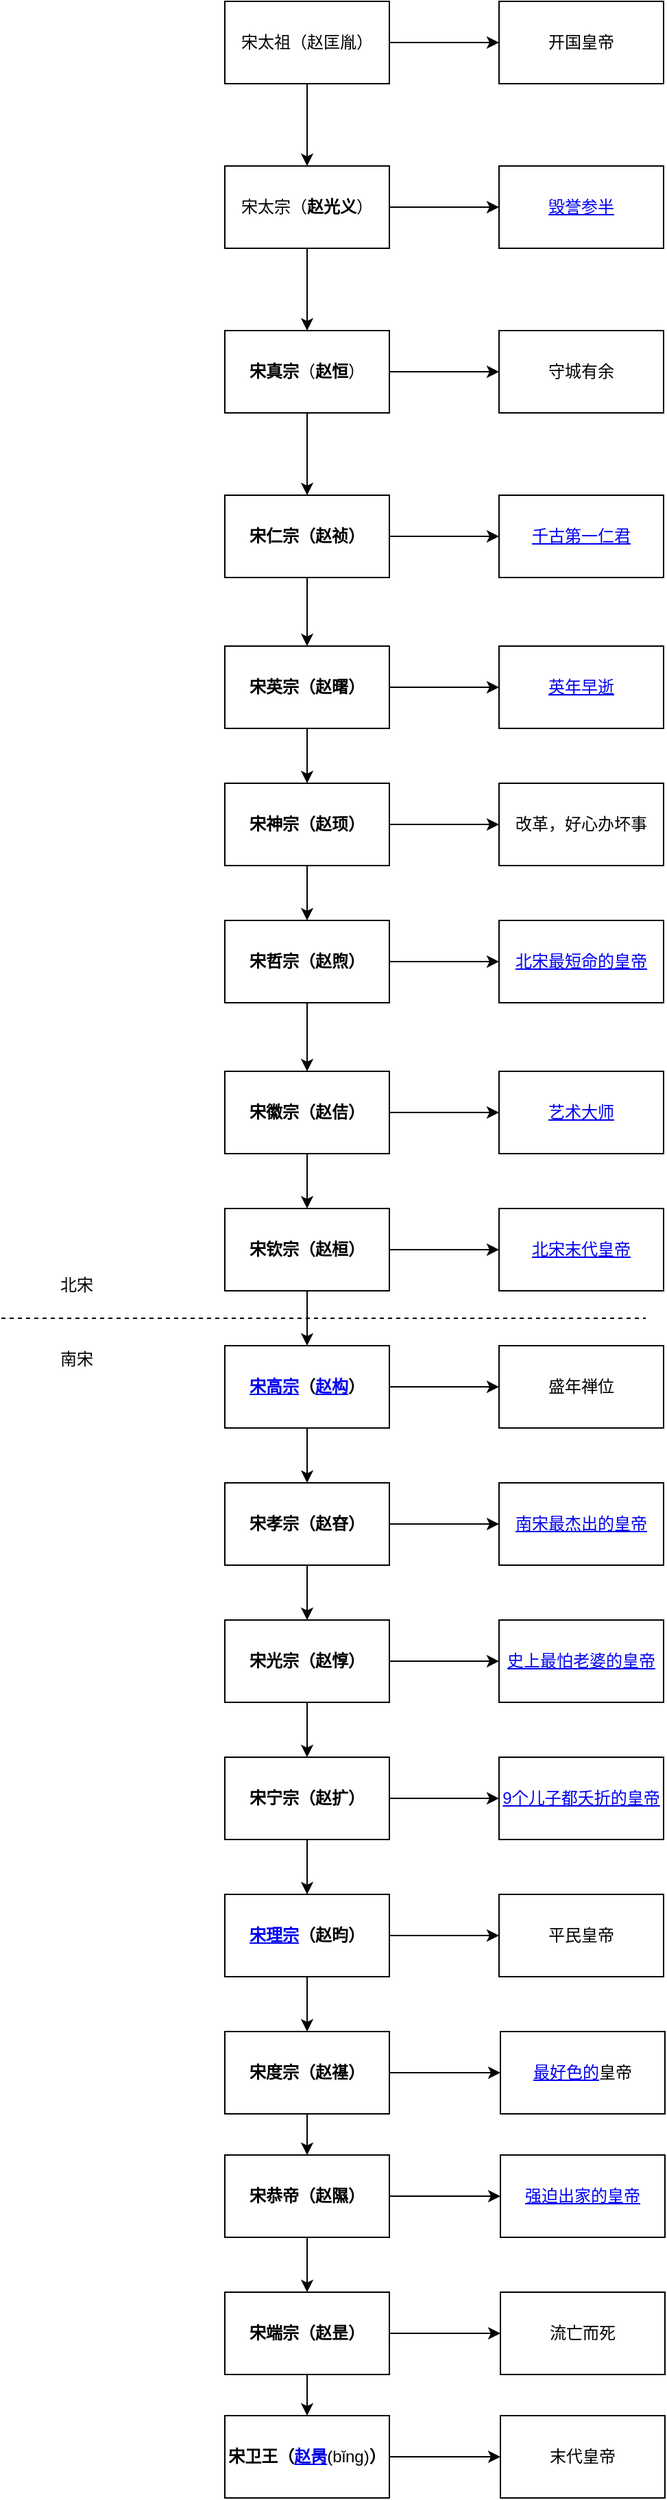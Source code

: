 <mxfile version="10.8.0" type="github"><diagram id="J5QGF0qz-tkY7pqVHubb" name="第 1 页"><mxGraphModel dx="918" dy="616" grid="1" gridSize="10" guides="1" tooltips="1" connect="1" arrows="1" fold="1" page="1" pageScale="1" pageWidth="827" pageHeight="1169" math="0" shadow="0"><root><mxCell id="0"/><mxCell id="1" parent="0"/><mxCell id="u5Y4CaqyqIE-QZmSRjr7-57" value="" style="edgeStyle=orthogonalEdgeStyle;rounded=0;orthogonalLoop=1;jettySize=auto;html=1;" edge="1" parent="1" source="u5Y4CaqyqIE-QZmSRjr7-1" target="u5Y4CaqyqIE-QZmSRjr7-56"><mxGeometry relative="1" as="geometry"/></mxCell><mxCell id="u5Y4CaqyqIE-QZmSRjr7-58" style="edgeStyle=orthogonalEdgeStyle;rounded=0;orthogonalLoop=1;jettySize=auto;html=1;entryX=0.5;entryY=0;entryDx=0;entryDy=0;" edge="1" parent="1" source="u5Y4CaqyqIE-QZmSRjr7-1" target="u5Y4CaqyqIE-QZmSRjr7-2"><mxGeometry relative="1" as="geometry"/></mxCell><mxCell id="u5Y4CaqyqIE-QZmSRjr7-1" value="宋太祖（赵匡胤）" style="rounded=0;whiteSpace=wrap;html=1;" vertex="1" parent="1"><mxGeometry x="353" y="100" width="120" height="60" as="geometry"/></mxCell><mxCell id="u5Y4CaqyqIE-QZmSRjr7-56" value="开国皇帝" style="rounded=0;whiteSpace=wrap;html=1;" vertex="1" parent="1"><mxGeometry x="553" y="100" width="120" height="60" as="geometry"/></mxCell><mxCell id="u5Y4CaqyqIE-QZmSRjr7-55" value="" style="edgeStyle=orthogonalEdgeStyle;rounded=0;orthogonalLoop=1;jettySize=auto;html=1;" edge="1" parent="1" source="u5Y4CaqyqIE-QZmSRjr7-2" target="u5Y4CaqyqIE-QZmSRjr7-54"><mxGeometry relative="1" as="geometry"/></mxCell><mxCell id="u5Y4CaqyqIE-QZmSRjr7-59" style="edgeStyle=orthogonalEdgeStyle;rounded=0;orthogonalLoop=1;jettySize=auto;html=1;entryX=0.5;entryY=0;entryDx=0;entryDy=0;" edge="1" parent="1" source="u5Y4CaqyqIE-QZmSRjr7-2" target="u5Y4CaqyqIE-QZmSRjr7-3"><mxGeometry relative="1" as="geometry"/></mxCell><mxCell id="u5Y4CaqyqIE-QZmSRjr7-2" value="宋太宗（&lt;strong&gt;赵光义&lt;/strong&gt;）" style="rounded=0;whiteSpace=wrap;html=1;" vertex="1" parent="1"><mxGeometry x="353" y="220" width="120" height="60" as="geometry"/></mxCell><mxCell id="u5Y4CaqyqIE-QZmSRjr7-54" value="&lt;a href=&quot;http://www.qulishi.com/news/201304/443.html&quot; target=&quot;_blank&quot;&gt;毁誉参半&lt;/a&gt;" style="rounded=0;whiteSpace=wrap;html=1;" vertex="1" parent="1"><mxGeometry x="553" y="220" width="120" height="60" as="geometry"/></mxCell><mxCell id="u5Y4CaqyqIE-QZmSRjr7-53" value="" style="edgeStyle=orthogonalEdgeStyle;rounded=0;orthogonalLoop=1;jettySize=auto;html=1;" edge="1" parent="1" source="u5Y4CaqyqIE-QZmSRjr7-3" target="u5Y4CaqyqIE-QZmSRjr7-52"><mxGeometry relative="1" as="geometry"/></mxCell><mxCell id="u5Y4CaqyqIE-QZmSRjr7-60" style="edgeStyle=orthogonalEdgeStyle;rounded=0;orthogonalLoop=1;jettySize=auto;html=1;entryX=0.5;entryY=0;entryDx=0;entryDy=0;" edge="1" parent="1" source="u5Y4CaqyqIE-QZmSRjr7-3" target="u5Y4CaqyqIE-QZmSRjr7-4"><mxGeometry relative="1" as="geometry"/></mxCell><mxCell id="u5Y4CaqyqIE-QZmSRjr7-3" value="&lt;strong&gt;宋真宗&lt;/strong&gt;（&lt;strong&gt;赵恒&lt;/strong&gt;）" style="rounded=0;whiteSpace=wrap;html=1;" vertex="1" parent="1"><mxGeometry x="353" y="340" width="120" height="60" as="geometry"/></mxCell><mxCell id="u5Y4CaqyqIE-QZmSRjr7-52" value="守城有余" style="rounded=0;whiteSpace=wrap;html=1;" vertex="1" parent="1"><mxGeometry x="553" y="340" width="120" height="60" as="geometry"/></mxCell><mxCell id="u5Y4CaqyqIE-QZmSRjr7-51" value="" style="edgeStyle=orthogonalEdgeStyle;rounded=0;orthogonalLoop=1;jettySize=auto;html=1;" edge="1" parent="1" source="u5Y4CaqyqIE-QZmSRjr7-4" target="u5Y4CaqyqIE-QZmSRjr7-50"><mxGeometry relative="1" as="geometry"/></mxCell><mxCell id="u5Y4CaqyqIE-QZmSRjr7-61" style="edgeStyle=orthogonalEdgeStyle;rounded=0;orthogonalLoop=1;jettySize=auto;html=1;entryX=0.5;entryY=0;entryDx=0;entryDy=0;" edge="1" parent="1" source="u5Y4CaqyqIE-QZmSRjr7-4" target="u5Y4CaqyqIE-QZmSRjr7-5"><mxGeometry relative="1" as="geometry"/></mxCell><mxCell id="u5Y4CaqyqIE-QZmSRjr7-4" value="&lt;strong&gt;宋仁宗（&lt;/strong&gt;&lt;strong&gt;赵祯&lt;/strong&gt;&lt;strong&gt;）&lt;/strong&gt;" style="rounded=0;whiteSpace=wrap;html=1;" vertex="1" parent="1"><mxGeometry x="353" y="460" width="120" height="60" as="geometry"/></mxCell><mxCell id="u5Y4CaqyqIE-QZmSRjr7-50" value="&lt;a href=&quot;http://www.qulishi.com/news/201304/445.html&quot; target=&quot;_blank&quot;&gt;千古第一仁君&lt;/a&gt;&lt;br&gt;" style="rounded=0;whiteSpace=wrap;html=1;" vertex="1" parent="1"><mxGeometry x="553" y="460" width="120" height="60" as="geometry"/></mxCell><mxCell id="u5Y4CaqyqIE-QZmSRjr7-49" value="" style="edgeStyle=orthogonalEdgeStyle;rounded=0;orthogonalLoop=1;jettySize=auto;html=1;" edge="1" parent="1" source="u5Y4CaqyqIE-QZmSRjr7-5" target="u5Y4CaqyqIE-QZmSRjr7-48"><mxGeometry relative="1" as="geometry"/></mxCell><mxCell id="u5Y4CaqyqIE-QZmSRjr7-62" style="edgeStyle=orthogonalEdgeStyle;rounded=0;orthogonalLoop=1;jettySize=auto;html=1;exitX=0.5;exitY=1;exitDx=0;exitDy=0;entryX=0.5;entryY=0;entryDx=0;entryDy=0;" edge="1" parent="1" source="u5Y4CaqyqIE-QZmSRjr7-5" target="u5Y4CaqyqIE-QZmSRjr7-6"><mxGeometry relative="1" as="geometry"/></mxCell><mxCell id="u5Y4CaqyqIE-QZmSRjr7-5" value="&lt;strong&gt;宋英宗（&lt;/strong&gt;&lt;strong&gt;赵曙&lt;/strong&gt;&lt;strong&gt;）&lt;/strong&gt;" style="rounded=0;whiteSpace=wrap;html=1;" vertex="1" parent="1"><mxGeometry x="353" y="570" width="120" height="60" as="geometry"/></mxCell><mxCell id="u5Y4CaqyqIE-QZmSRjr7-48" value="&lt;a href=&quot;http://www.qulishi.com/news/201304/446.html&quot; target=&quot;_blank&quot;&gt;英年早逝&lt;/a&gt;&lt;br&gt;" style="rounded=0;whiteSpace=wrap;html=1;" vertex="1" parent="1"><mxGeometry x="553" y="570" width="120" height="60" as="geometry"/></mxCell><mxCell id="u5Y4CaqyqIE-QZmSRjr7-47" value="" style="edgeStyle=orthogonalEdgeStyle;rounded=0;orthogonalLoop=1;jettySize=auto;html=1;" edge="1" parent="1" source="u5Y4CaqyqIE-QZmSRjr7-6" target="u5Y4CaqyqIE-QZmSRjr7-46"><mxGeometry relative="1" as="geometry"/></mxCell><mxCell id="u5Y4CaqyqIE-QZmSRjr7-64" style="edgeStyle=orthogonalEdgeStyle;rounded=0;orthogonalLoop=1;jettySize=auto;html=1;entryX=0.5;entryY=0;entryDx=0;entryDy=0;" edge="1" parent="1" source="u5Y4CaqyqIE-QZmSRjr7-6" target="u5Y4CaqyqIE-QZmSRjr7-7"><mxGeometry relative="1" as="geometry"/></mxCell><mxCell id="u5Y4CaqyqIE-QZmSRjr7-6" value="&lt;strong&gt;宋神宗（&lt;/strong&gt;&lt;strong&gt;赵顼&lt;/strong&gt;&lt;strong&gt;）&lt;/strong&gt;" style="rounded=0;whiteSpace=wrap;html=1;" vertex="1" parent="1"><mxGeometry x="353" y="670" width="120" height="60" as="geometry"/></mxCell><mxCell id="u5Y4CaqyqIE-QZmSRjr7-46" value="改革，好心办坏事" style="rounded=0;whiteSpace=wrap;html=1;" vertex="1" parent="1"><mxGeometry x="553" y="670" width="120" height="60" as="geometry"/></mxCell><mxCell id="u5Y4CaqyqIE-QZmSRjr7-45" value="" style="edgeStyle=orthogonalEdgeStyle;rounded=0;orthogonalLoop=1;jettySize=auto;html=1;" edge="1" parent="1" source="u5Y4CaqyqIE-QZmSRjr7-7" target="u5Y4CaqyqIE-QZmSRjr7-44"><mxGeometry relative="1" as="geometry"/></mxCell><mxCell id="u5Y4CaqyqIE-QZmSRjr7-65" style="edgeStyle=orthogonalEdgeStyle;rounded=0;orthogonalLoop=1;jettySize=auto;html=1;" edge="1" parent="1" source="u5Y4CaqyqIE-QZmSRjr7-7" target="u5Y4CaqyqIE-QZmSRjr7-8"><mxGeometry relative="1" as="geometry"/></mxCell><mxCell id="u5Y4CaqyqIE-QZmSRjr7-7" value="&lt;strong&gt;宋哲宗（&lt;/strong&gt;&lt;strong&gt;赵煦&lt;/strong&gt;&lt;strong&gt;）&lt;/strong&gt;" style="rounded=0;whiteSpace=wrap;html=1;" vertex="1" parent="1"><mxGeometry x="353" y="770" width="120" height="60" as="geometry"/></mxCell><mxCell id="u5Y4CaqyqIE-QZmSRjr7-44" value="&lt;a href=&quot;http://www.qulishi.com/news/201304/456.html&quot; target=&quot;_blank&quot;&gt;北宋最短命的皇帝&lt;/a&gt;&lt;br&gt;" style="rounded=0;whiteSpace=wrap;html=1;" vertex="1" parent="1"><mxGeometry x="553" y="770" width="120" height="60" as="geometry"/></mxCell><mxCell id="u5Y4CaqyqIE-QZmSRjr7-40" value="" style="edgeStyle=orthogonalEdgeStyle;rounded=0;orthogonalLoop=1;jettySize=auto;html=1;" edge="1" parent="1" source="u5Y4CaqyqIE-QZmSRjr7-8" target="u5Y4CaqyqIE-QZmSRjr7-39"><mxGeometry relative="1" as="geometry"/></mxCell><mxCell id="u5Y4CaqyqIE-QZmSRjr7-66" style="edgeStyle=orthogonalEdgeStyle;rounded=0;orthogonalLoop=1;jettySize=auto;html=1;entryX=0.5;entryY=0;entryDx=0;entryDy=0;" edge="1" parent="1" source="u5Y4CaqyqIE-QZmSRjr7-8" target="u5Y4CaqyqIE-QZmSRjr7-9"><mxGeometry relative="1" as="geometry"/></mxCell><mxCell id="u5Y4CaqyqIE-QZmSRjr7-8" value="&lt;strong&gt;宋徽宗（&lt;/strong&gt;&lt;strong&gt;赵佶&lt;/strong&gt;&lt;strong&gt;）&lt;/strong&gt;" style="rounded=0;whiteSpace=wrap;html=1;" vertex="1" parent="1"><mxGeometry x="353" y="880" width="120" height="60" as="geometry"/></mxCell><mxCell id="u5Y4CaqyqIE-QZmSRjr7-39" value="&lt;a href=&quot;http://www.qulishi.com/news/201304/459.html&quot; target=&quot;_blank&quot;&gt;艺术大师&lt;/a&gt;" style="rounded=0;whiteSpace=wrap;html=1;" vertex="1" parent="1"><mxGeometry x="553" y="880" width="120" height="60" as="geometry"/></mxCell><mxCell id="u5Y4CaqyqIE-QZmSRjr7-43" value="" style="edgeStyle=orthogonalEdgeStyle;rounded=0;orthogonalLoop=1;jettySize=auto;html=1;" edge="1" parent="1" source="u5Y4CaqyqIE-QZmSRjr7-9" target="u5Y4CaqyqIE-QZmSRjr7-42"><mxGeometry relative="1" as="geometry"/></mxCell><mxCell id="u5Y4CaqyqIE-QZmSRjr7-67" style="edgeStyle=orthogonalEdgeStyle;rounded=0;orthogonalLoop=1;jettySize=auto;html=1;entryX=0.5;entryY=0;entryDx=0;entryDy=0;" edge="1" parent="1" source="u5Y4CaqyqIE-QZmSRjr7-9" target="u5Y4CaqyqIE-QZmSRjr7-10"><mxGeometry relative="1" as="geometry"/></mxCell><mxCell id="u5Y4CaqyqIE-QZmSRjr7-9" value="&lt;strong&gt;宋钦宗（&lt;/strong&gt;&lt;strong&gt;赵桓&lt;/strong&gt;&lt;strong&gt;）&lt;/strong&gt;" style="rounded=0;whiteSpace=wrap;html=1;" vertex="1" parent="1"><mxGeometry x="353" y="980" width="120" height="60" as="geometry"/></mxCell><mxCell id="u5Y4CaqyqIE-QZmSRjr7-42" value="&lt;a href=&quot;http://www.qulishi.com/news/201304/462.html&quot; target=&quot;_blank&quot;&gt;北宋末代皇帝&lt;/a&gt;&lt;br&gt;" style="rounded=0;whiteSpace=wrap;html=1;" vertex="1" parent="1"><mxGeometry x="553" y="980" width="120" height="60" as="geometry"/></mxCell><mxCell id="u5Y4CaqyqIE-QZmSRjr7-68" style="edgeStyle=orthogonalEdgeStyle;rounded=0;orthogonalLoop=1;jettySize=auto;html=1;entryX=0.5;entryY=0;entryDx=0;entryDy=0;" edge="1" parent="1" source="u5Y4CaqyqIE-QZmSRjr7-10" target="u5Y4CaqyqIE-QZmSRjr7-14"><mxGeometry relative="1" as="geometry"/></mxCell><mxCell id="u5Y4CaqyqIE-QZmSRjr7-77" value="" style="edgeStyle=orthogonalEdgeStyle;rounded=0;orthogonalLoop=1;jettySize=auto;html=1;" edge="1" parent="1" source="u5Y4CaqyqIE-QZmSRjr7-10" target="u5Y4CaqyqIE-QZmSRjr7-76"><mxGeometry relative="1" as="geometry"/></mxCell><mxCell id="u5Y4CaqyqIE-QZmSRjr7-10" value="&lt;strong&gt;&lt;a href=&quot;http://www.qulishi.com/renwu/songgaozong/&quot;&gt;宋高宗&lt;/a&gt;（&lt;/strong&gt;&lt;strong&gt;&lt;a href=&quot;http://www.qulishi.com/renwu/zhaogou/&quot;&gt;赵构&lt;/a&gt;&lt;/strong&gt;&lt;strong&gt;）&lt;/strong&gt;" style="rounded=0;whiteSpace=wrap;html=1;" vertex="1" parent="1"><mxGeometry x="353" y="1080" width="120" height="60" as="geometry"/></mxCell><mxCell id="u5Y4CaqyqIE-QZmSRjr7-76" value="盛年禅位" style="rounded=0;whiteSpace=wrap;html=1;" vertex="1" parent="1"><mxGeometry x="553" y="1080" width="120" height="60" as="geometry"/></mxCell><mxCell id="u5Y4CaqyqIE-QZmSRjr7-11" value="" style="endArrow=none;dashed=1;html=1;" edge="1" parent="1"><mxGeometry width="50" height="50" relative="1" as="geometry"><mxPoint x="190" y="1060" as="sourcePoint"/><mxPoint x="660" y="1060" as="targetPoint"/></mxGeometry></mxCell><mxCell id="u5Y4CaqyqIE-QZmSRjr7-12" value="北宋" style="text;html=1;resizable=0;points=[];autosize=1;align=left;verticalAlign=top;spacingTop=-4;" vertex="1" parent="1"><mxGeometry x="231" y="1026" width="40" height="20" as="geometry"/></mxCell><mxCell id="u5Y4CaqyqIE-QZmSRjr7-13" value="南宋" style="text;html=1;resizable=0;points=[];autosize=1;align=left;verticalAlign=top;spacingTop=-4;" vertex="1" parent="1"><mxGeometry x="231" y="1080" width="40" height="20" as="geometry"/></mxCell><mxCell id="u5Y4CaqyqIE-QZmSRjr7-17" value="" style="edgeStyle=orthogonalEdgeStyle;rounded=0;orthogonalLoop=1;jettySize=auto;html=1;" edge="1" parent="1" source="u5Y4CaqyqIE-QZmSRjr7-14" target="u5Y4CaqyqIE-QZmSRjr7-16"><mxGeometry relative="1" as="geometry"/></mxCell><mxCell id="u5Y4CaqyqIE-QZmSRjr7-69" style="edgeStyle=orthogonalEdgeStyle;rounded=0;orthogonalLoop=1;jettySize=auto;html=1;entryX=0.5;entryY=0;entryDx=0;entryDy=0;" edge="1" parent="1" source="u5Y4CaqyqIE-QZmSRjr7-14" target="u5Y4CaqyqIE-QZmSRjr7-15"><mxGeometry relative="1" as="geometry"/></mxCell><mxCell id="u5Y4CaqyqIE-QZmSRjr7-14" value="&lt;strong&gt;宋孝宗（&lt;/strong&gt;&lt;strong&gt;赵昚&lt;/strong&gt;&lt;strong&gt;）&lt;/strong&gt;" style="rounded=0;whiteSpace=wrap;html=1;" vertex="1" parent="1"><mxGeometry x="353" y="1180" width="120" height="60" as="geometry"/></mxCell><mxCell id="u5Y4CaqyqIE-QZmSRjr7-16" value="&lt;a href=&quot;http://www.qulishi.com/news/201304/464.html&quot; target=&quot;_blank&quot;&gt;南宋最杰出的皇帝&lt;/a&gt;&lt;br&gt;" style="rounded=0;whiteSpace=wrap;html=1;" vertex="1" parent="1"><mxGeometry x="553" y="1180" width="120" height="60" as="geometry"/></mxCell><mxCell id="u5Y4CaqyqIE-QZmSRjr7-19" value="" style="edgeStyle=orthogonalEdgeStyle;rounded=0;orthogonalLoop=1;jettySize=auto;html=1;" edge="1" parent="1" source="u5Y4CaqyqIE-QZmSRjr7-15" target="u5Y4CaqyqIE-QZmSRjr7-18"><mxGeometry relative="1" as="geometry"/></mxCell><mxCell id="u5Y4CaqyqIE-QZmSRjr7-70" style="edgeStyle=orthogonalEdgeStyle;rounded=0;orthogonalLoop=1;jettySize=auto;html=1;entryX=0.5;entryY=0;entryDx=0;entryDy=0;" edge="1" parent="1" source="u5Y4CaqyqIE-QZmSRjr7-15" target="u5Y4CaqyqIE-QZmSRjr7-20"><mxGeometry relative="1" as="geometry"/></mxCell><mxCell id="u5Y4CaqyqIE-QZmSRjr7-15" value="&lt;strong&gt;&lt;font face=&quot;Verdana&quot;&gt;宋光宗（&lt;/font&gt;&lt;/strong&gt;&lt;strong&gt;赵惇&lt;/strong&gt;&lt;strong&gt;&lt;font face=&quot;Verdana&quot;&gt;）&lt;/font&gt;&lt;/strong&gt;" style="rounded=0;whiteSpace=wrap;html=1;" vertex="1" parent="1"><mxGeometry x="353" y="1280" width="120" height="60" as="geometry"/></mxCell><mxCell id="u5Y4CaqyqIE-QZmSRjr7-18" value="&lt;a href=&quot;http://www.qulishi.com/news/201304/465.html&quot; target=&quot;_blank&quot;&gt;史上最怕老婆的皇帝&lt;/a&gt;&lt;br&gt;" style="rounded=0;whiteSpace=wrap;html=1;" vertex="1" parent="1"><mxGeometry x="553" y="1280" width="120" height="60" as="geometry"/></mxCell><mxCell id="u5Y4CaqyqIE-QZmSRjr7-22" value="" style="edgeStyle=orthogonalEdgeStyle;rounded=0;orthogonalLoop=1;jettySize=auto;html=1;" edge="1" parent="1" source="u5Y4CaqyqIE-QZmSRjr7-20" target="u5Y4CaqyqIE-QZmSRjr7-21"><mxGeometry relative="1" as="geometry"/></mxCell><mxCell id="u5Y4CaqyqIE-QZmSRjr7-71" style="edgeStyle=orthogonalEdgeStyle;rounded=0;orthogonalLoop=1;jettySize=auto;html=1;entryX=0.5;entryY=0;entryDx=0;entryDy=0;" edge="1" parent="1" source="u5Y4CaqyqIE-QZmSRjr7-20" target="u5Y4CaqyqIE-QZmSRjr7-23"><mxGeometry relative="1" as="geometry"/></mxCell><mxCell id="u5Y4CaqyqIE-QZmSRjr7-20" value="&lt;strong&gt;宋宁宗（&lt;/strong&gt;&lt;strong&gt;赵扩&lt;/strong&gt;&lt;strong&gt;）&lt;/strong&gt;" style="rounded=0;whiteSpace=wrap;html=1;" vertex="1" parent="1"><mxGeometry x="353" y="1380" width="120" height="60" as="geometry"/></mxCell><mxCell id="u5Y4CaqyqIE-QZmSRjr7-21" value="&lt;a href=&quot;http://www.qulishi.com/news/201304/467.html&quot; target=&quot;_blank&quot;&gt;9个儿子都夭折的皇帝&lt;/a&gt;&lt;br&gt;" style="rounded=0;whiteSpace=wrap;html=1;" vertex="1" parent="1"><mxGeometry x="553" y="1380" width="120" height="60" as="geometry"/></mxCell><mxCell id="u5Y4CaqyqIE-QZmSRjr7-25" value="" style="edgeStyle=orthogonalEdgeStyle;rounded=0;orthogonalLoop=1;jettySize=auto;html=1;" edge="1" parent="1" source="u5Y4CaqyqIE-QZmSRjr7-23" target="u5Y4CaqyqIE-QZmSRjr7-24"><mxGeometry relative="1" as="geometry"/></mxCell><mxCell id="u5Y4CaqyqIE-QZmSRjr7-72" style="edgeStyle=orthogonalEdgeStyle;rounded=0;orthogonalLoop=1;jettySize=auto;html=1;entryX=0.5;entryY=0;entryDx=0;entryDy=0;" edge="1" parent="1" source="u5Y4CaqyqIE-QZmSRjr7-23" target="u5Y4CaqyqIE-QZmSRjr7-26"><mxGeometry relative="1" as="geometry"/></mxCell><mxCell id="u5Y4CaqyqIE-QZmSRjr7-23" value="&lt;strong&gt;&lt;a href=&quot;http://www.qulishi.com/renwu/songlizong/&quot;&gt;宋理宗&lt;/a&gt;（&lt;/strong&gt;&lt;strong&gt;赵昀&lt;/strong&gt;&lt;strong&gt;）&lt;/strong&gt;" style="rounded=0;whiteSpace=wrap;html=1;" vertex="1" parent="1"><mxGeometry x="353" y="1480" width="120" height="60" as="geometry"/></mxCell><mxCell id="u5Y4CaqyqIE-QZmSRjr7-24" value="平民皇帝" style="rounded=0;whiteSpace=wrap;html=1;" vertex="1" parent="1"><mxGeometry x="553" y="1480" width="120" height="60" as="geometry"/></mxCell><mxCell id="u5Y4CaqyqIE-QZmSRjr7-28" value="" style="edgeStyle=orthogonalEdgeStyle;rounded=0;orthogonalLoop=1;jettySize=auto;html=1;" edge="1" parent="1" source="u5Y4CaqyqIE-QZmSRjr7-26" target="u5Y4CaqyqIE-QZmSRjr7-27"><mxGeometry relative="1" as="geometry"/></mxCell><mxCell id="u5Y4CaqyqIE-QZmSRjr7-73" style="edgeStyle=orthogonalEdgeStyle;rounded=0;orthogonalLoop=1;jettySize=auto;html=1;" edge="1" parent="1" source="u5Y4CaqyqIE-QZmSRjr7-26" target="u5Y4CaqyqIE-QZmSRjr7-29"><mxGeometry relative="1" as="geometry"/></mxCell><mxCell id="u5Y4CaqyqIE-QZmSRjr7-26" value="&lt;strong&gt;宋度宗（&lt;/strong&gt;&lt;strong&gt;赵禥&lt;/strong&gt;&lt;strong&gt;）&lt;/strong&gt;" style="rounded=0;whiteSpace=wrap;html=1;" vertex="1" parent="1"><mxGeometry x="353" y="1580" width="120" height="60" as="geometry"/></mxCell><mxCell id="u5Y4CaqyqIE-QZmSRjr7-27" value="&lt;a href=&quot;http://www.qulishi.com/news/201304/469.html&quot; target=&quot;_blank&quot;&gt;最好色的&lt;/a&gt;皇帝&lt;br&gt;" style="rounded=0;whiteSpace=wrap;html=1;" vertex="1" parent="1"><mxGeometry x="554" y="1580" width="120" height="60" as="geometry"/></mxCell><mxCell id="u5Y4CaqyqIE-QZmSRjr7-31" value="" style="edgeStyle=orthogonalEdgeStyle;rounded=0;orthogonalLoop=1;jettySize=auto;html=1;" edge="1" parent="1" source="u5Y4CaqyqIE-QZmSRjr7-29" target="u5Y4CaqyqIE-QZmSRjr7-30"><mxGeometry relative="1" as="geometry"/></mxCell><mxCell id="u5Y4CaqyqIE-QZmSRjr7-74" style="edgeStyle=orthogonalEdgeStyle;rounded=0;orthogonalLoop=1;jettySize=auto;html=1;" edge="1" parent="1" source="u5Y4CaqyqIE-QZmSRjr7-29" target="u5Y4CaqyqIE-QZmSRjr7-33"><mxGeometry relative="1" as="geometry"/></mxCell><mxCell id="u5Y4CaqyqIE-QZmSRjr7-29" value="&lt;strong&gt;宋恭帝（&lt;/strong&gt;&lt;strong&gt;赵隰&lt;/strong&gt;&lt;strong&gt;）&lt;/strong&gt;" style="rounded=0;whiteSpace=wrap;html=1;" vertex="1" parent="1"><mxGeometry x="353" y="1670" width="120" height="60" as="geometry"/></mxCell><mxCell id="u5Y4CaqyqIE-QZmSRjr7-30" value="&lt;a href=&quot;http://www.qulishi.com/news/201304/470.html&quot; target=&quot;_blank&quot;&gt;强迫出家的皇帝&lt;/a&gt;" style="rounded=0;whiteSpace=wrap;html=1;" vertex="1" parent="1"><mxGeometry x="554" y="1670" width="120" height="60" as="geometry"/></mxCell><mxCell id="u5Y4CaqyqIE-QZmSRjr7-35" value="" style="edgeStyle=orthogonalEdgeStyle;rounded=0;orthogonalLoop=1;jettySize=auto;html=1;" edge="1" parent="1" source="u5Y4CaqyqIE-QZmSRjr7-33" target="u5Y4CaqyqIE-QZmSRjr7-34"><mxGeometry relative="1" as="geometry"/></mxCell><mxCell id="u5Y4CaqyqIE-QZmSRjr7-75" style="edgeStyle=orthogonalEdgeStyle;rounded=0;orthogonalLoop=1;jettySize=auto;html=1;entryX=0.5;entryY=0;entryDx=0;entryDy=0;" edge="1" parent="1" source="u5Y4CaqyqIE-QZmSRjr7-33" target="u5Y4CaqyqIE-QZmSRjr7-36"><mxGeometry relative="1" as="geometry"/></mxCell><mxCell id="u5Y4CaqyqIE-QZmSRjr7-33" value="&lt;strong&gt;宋端宗（&lt;/strong&gt;&lt;strong&gt;赵昰&lt;/strong&gt;&lt;strong&gt;）&lt;/strong&gt;" style="rounded=0;whiteSpace=wrap;html=1;" vertex="1" parent="1"><mxGeometry x="353" y="1770" width="120" height="60" as="geometry"/></mxCell><mxCell id="u5Y4CaqyqIE-QZmSRjr7-34" value="流亡而死" style="rounded=0;whiteSpace=wrap;html=1;" vertex="1" parent="1"><mxGeometry x="554" y="1770" width="120" height="60" as="geometry"/></mxCell><mxCell id="u5Y4CaqyqIE-QZmSRjr7-38" value="" style="edgeStyle=orthogonalEdgeStyle;rounded=0;orthogonalLoop=1;jettySize=auto;html=1;" edge="1" parent="1" source="u5Y4CaqyqIE-QZmSRjr7-36" target="u5Y4CaqyqIE-QZmSRjr7-37"><mxGeometry relative="1" as="geometry"/></mxCell><mxCell id="u5Y4CaqyqIE-QZmSRjr7-36" value="&lt;strong&gt;宋卫王（&lt;/strong&gt;&lt;strong&gt;&lt;a href=&quot;http://www.qulishi.com/renwu/zhaobing/&quot;&gt;赵昺&lt;/a&gt;&lt;/strong&gt;(bǐng)&lt;strong&gt;）&lt;/strong&gt;" style="rounded=0;whiteSpace=wrap;html=1;" vertex="1" parent="1"><mxGeometry x="353" y="1860" width="120" height="60" as="geometry"/></mxCell><mxCell id="u5Y4CaqyqIE-QZmSRjr7-37" value="末代皇帝" style="rounded=0;whiteSpace=wrap;html=1;" vertex="1" parent="1"><mxGeometry x="554" y="1860" width="120" height="60" as="geometry"/></mxCell></root></mxGraphModel></diagram></mxfile>